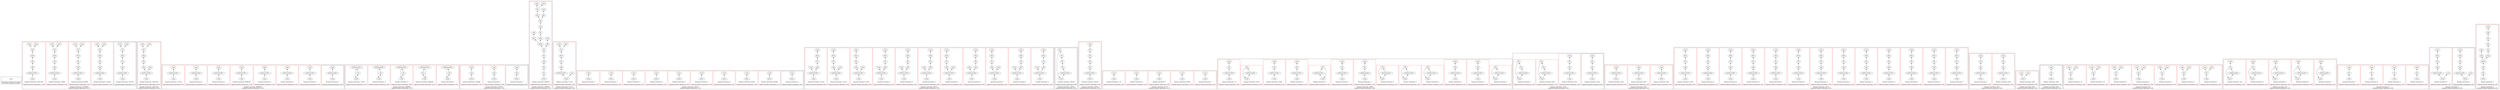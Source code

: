 strict digraph {
rankdir=BT
subgraph {
Stats [shape=plaintext]
cluster=true
label="Total loads executed: 522107415\nTotal stores executed: 8318607"
}
subgraph {
subgraph {
"0_0_366" [label="Phi"]
"0_0_360" [label="Load"]
"0_0_366" -> "0_0_360"
"0_0_401" [label="Add"]
"0_0_400" [label="Phi"]
"0_0_401" -> "0_0_400"
"0_0_402" [label="GetElementPtr"]
"0_0_402" -> "0_0_401"
{
rank=min
"0_0_403" [label="Load"]
}
"0_0_403" -> "0_0_402"
"0_0_370" [label="SExt"]
"0_0_400" -> "0_0_370"
"0_0_523" [label="Load"]
"0_0_366" -> "0_0_523"
"0_0_370" -> "0_0_366"
cluster=true
label="Dynamic executions: 1555554\n\nCaptured memory operations: 0.3%"
}
subgraph {
{
rank=min
"0_1_405" [label="Load"]
}
"0_1_404" [label="GetElementPtr"]
"0_1_405" -> "0_1_404"
"0_1_401" [label="Add"]
"0_1_404" -> "0_1_401"
"0_1_366" [label="Phi"]
"0_1_360" [label="Load"]
"0_1_366" -> "0_1_360"
"0_1_400" [label="Phi"]
"0_1_401" -> "0_1_400"
"0_1_370" [label="SExt"]
"0_1_400" -> "0_1_370"
"0_1_523" [label="Load"]
"0_1_366" -> "0_1_523"
"0_1_370" -> "0_1_366"
cluster=true
label="Dynamic executions: 1555554\n\nCaptured memory operations: 0.3%"
color=red
}
subgraph {
"0_2_366" [label="Phi"]
"0_2_360" [label="Load"]
"0_2_366" -> "0_2_360"
"0_2_418" [label="GetElementPtr"]
"0_2_417" [label="Add"]
"0_2_418" -> "0_2_417"
"0_2_414" [label="Phi"]
"0_2_417" -> "0_2_414"
"0_2_370" [label="SExt"]
"0_2_414" -> "0_2_370"
{
rank=min
"0_2_419" [label="Load"]
}
"0_2_419" -> "0_2_418"
"0_2_523" [label="Load"]
"0_2_366" -> "0_2_523"
"0_2_370" -> "0_2_366"
cluster=true
label="Dynamic executions: 834834\n\nCaptured memory operations: 0.2%"
color=red
}
subgraph {
"0_3_366" [label="Phi"]
"0_3_360" [label="Load"]
"0_3_366" -> "0_3_360"
"0_3_420" [label="GetElementPtr"]
"0_3_417" [label="Add"]
"0_3_420" -> "0_3_417"
"0_3_414" [label="Phi"]
"0_3_417" -> "0_3_414"
"0_3_370" [label="SExt"]
"0_3_414" -> "0_3_370"
{
rank=min
"0_3_421" [label="Load"]
}
"0_3_421" -> "0_3_420"
"0_3_523" [label="Load"]
"0_3_366" -> "0_3_523"
"0_3_370" -> "0_3_366"
cluster=true
label="Dynamic executions: 834834\n\nCaptured memory operations: 0.2%"
color=red
}
subgraph {
"0_4_460" [label="Add"]
"0_4_457" [label="Phi"]
"0_4_460" -> "0_4_457"
{
rank=min
"0_4_464" [label="Load"]
}
"0_4_463" [label="GetElementPtr"]
"0_4_464" -> "0_4_463"
"0_4_366" [label="Phi"]
"0_4_360" [label="Load"]
"0_4_366" -> "0_4_360"
"0_4_463" -> "0_4_460"
"0_4_523" [label="Load"]
"0_4_366" -> "0_4_523"
"0_4_370" [label="SExt"]
"0_4_457" -> "0_4_370"
"0_4_370" -> "0_4_366"
cluster=true
label="Dynamic executions: 146527621\n\nCaptured memory operations: 27.6%"
color=red
}
cluster=true
label="Dynamic executions: 151308397\nCaptured memory operations: 28.7%"
}
subgraph {
subgraph {
"1_0_460" [label="Add"]
"1_0_457" [label="Phi"]
"1_0_460" -> "1_0_457"
"1_0_461" [label="GetElementPtr"]
"1_0_455" [label="Load"]
"1_0_461" -> "1_0_455"
"1_0_366" [label="Phi"]
"1_0_360" [label="Load"]
"1_0_366" -> "1_0_360"
{
rank=min
"1_0_462" [label="Load"]
}
"1_0_462" -> "1_0_461"
"1_0_461" -> "1_0_460"
"1_0_523" [label="Load"]
"1_0_366" -> "1_0_523"
"1_0_370" [label="SExt"]
"1_0_457" -> "1_0_370"
"1_0_370" -> "1_0_366"
cluster=true
label="Dynamic executions: 146527621\n\nCaptured memory operations: 44.4%"
color=red
}
cluster=true
label="Dynamic executions: 146527621\nCaptured memory operations: 44.4%"
}
subgraph {
subgraph {
"2_0_131" [label="GetElementPtr"]
"2_0_130" [label="Load"]
"2_0_131" -> "2_0_130"
{
rank=min
"2_0_132" [label="Load"]
}
"2_0_132" -> "2_0_131"
cluster=true
label="Dynamic executions: 0\n\nCaptured memory operations: 0.0%"
}
subgraph {
{
rank=min
"2_1_207" [label="Load"]
}
"2_1_206" [label="GetElementPtr"]
"2_1_207" -> "2_1_206"
"2_1_198" [label="Load"]
"2_1_206" -> "2_1_198"
cluster=true
label="Dynamic executions: 0\n\nCaptured memory operations: 0.0%"
color=red
}
subgraph {
{
rank=min
"2_2_238" [label="Load"]
}
"2_2_237" [label="GetElementPtr"]
"2_2_238" -> "2_2_237"
"2_2_231" [label="Load"]
"2_2_237" -> "2_2_231"
cluster=true
label="Dynamic executions: 0\n\nCaptured memory operations: 0.0%"
color=red
}
subgraph {
"2_3_267" [label="GetElementPtr"]
"2_3_259" [label="Load"]
"2_3_267" -> "2_3_259"
{
rank=min
"2_3_268" [label="Load"]
}
"2_3_268" -> "2_3_267"
cluster=true
label="Dynamic executions: 0\n\nCaptured memory operations: 0.0%"
color=red
}
subgraph {
"2_4_454" [label="GetElementPtr"]
"2_4_453" [label="Load"]
"2_4_454" -> "2_4_453"
{
rank=min
"2_4_455" [label="Load"]
}
"2_4_455" -> "2_4_454"
cluster=true
label="Dynamic executions: 88863542\n\nCaptured memory operations: 33.5%"
color=red
}
subgraph {
{
rank=min
"2_5_810" [label="Load"]
}
"2_5_809" [label="GetElementPtr"]
"2_5_810" -> "2_5_809"
"2_5_808" [label="Load"]
"2_5_809" -> "2_5_808"
cluster=true
label="Dynamic executions: 0\n\nCaptured memory operations: 0.0%"
color=red
}
subgraph {
"2_6_873" [label="GetElementPtr"]
"2_6_872" [label="Load"]
"2_6_873" -> "2_6_872"
{
rank=min
"2_6_874" [label="Load"]
}
"2_6_874" -> "2_6_873"
cluster=true
label="Dynamic executions: 0\n\nCaptured memory operations: 0.0%"
color=red
}
subgraph {
"2_7_1034" [label="GetElementPtr"]
"2_7_1033" [label="Load"]
"2_7_1034" -> "2_7_1033"
{
rank=min
"2_7_1035" [label="Load"]
}
"2_7_1035" -> "2_7_1034"
cluster=true
label="Dynamic executions: 123130\n\nCaptured memory operations: 0.0%"
color=red
}
cluster=true
label="Dynamic executions: 88986672\nCaptured memory operations: 33.5%"
}
subgraph {
subgraph {
"3_0_129" [label="Phi"]
"3_0_148" [label="GetElementPtr"]
"3_0_129" -> "3_0_148"
{
rank=min
"3_0_130" [label="Load"]
}
"3_0_148" -> "3_0_130"
"3_0_130" -> "3_0_129"
cluster=true
label="Dynamic executions: 0\n\nCaptured memory operations: 0.0%"
color=red
}
subgraph {
{
rank=min
"3_1_453" [label="Load"]
}
"3_1_452" [label="Phi"]
"3_1_453" -> "3_1_452"
"3_1_471" [label="GetElementPtr"]
"3_1_471" -> "3_1_453"
"3_1_452" -> "3_1_471"
cluster=true
label="Dynamic executions: 88863542\n\nCaptured memory operations: 16.7%"
color=red
}
subgraph {
"3_2_826" [label="GetElementPtr"]
{
rank=min
"3_2_808" [label="Load"]
}
"3_2_826" -> "3_2_808"
"3_2_807" [label="Phi"]
"3_2_807" -> "3_2_826"
"3_2_808" -> "3_2_807"
cluster=true
label="Dynamic executions: 0\n\nCaptured memory operations: 0.0%"
color=red
}
subgraph {
"3_3_871" [label="Phi"]
"3_3_890" [label="GetElementPtr"]
"3_3_871" -> "3_3_890"
{
rank=min
"3_3_872" [label="Load"]
}
"3_3_872" -> "3_3_871"
"3_3_890" -> "3_3_872"
cluster=true
label="Dynamic executions: 0\n\nCaptured memory operations: 0.0%"
color=red
}
subgraph {
"3_4_1032" [label="Phi"]
"3_4_1051" [label="GetElementPtr"]
"3_4_1032" -> "3_4_1051"
{
rank=min
"3_4_1033" [label="Load"]
}
"3_4_1033" -> "3_4_1032"
"3_4_1051" -> "3_4_1033"
cluster=true
label="Dynamic executions: 123130\n\nCaptured memory operations: 0.0%"
color=red
}
cluster=true
label="Dynamic executions: 88986672\nCaptured memory operations: 16.7%"
}
subgraph {
subgraph {
{
rank=min
"4_0_33" [label="Store"]
}
"4_0_32" [label="Add"]
"4_0_33" -> "4_0_32"
"4_0_25" [label="Load"]
"4_0_32" -> "4_0_25"
cluster=true
label="Dynamic executions: 0\n\nCaptured memory operations: 0.0%"
}
subgraph {
{
rank=min
"4_1_559" [label="Store"]
}
"4_1_558" [label="Add"]
"4_1_559" -> "4_1_558"
"4_1_557" [label="Load"]
"4_1_558" -> "4_1_557"
cluster=true
label="Dynamic executions: 1\n\nCaptured memory operations: 0.0%"
color=red
}
subgraph {
{
rank=min
"4_2_578" [label="Store"]
}
"4_2_577" [label="Add"]
"4_2_578" -> "4_2_577"
"4_2_570" [label="Load"]
"4_2_577" -> "4_2_570"
cluster=true
label="Dynamic executions: 4782969\n\nCaptured memory operations: 1.9%"
color=red
}
cluster=true
label="Dynamic executions: 4782970\nCaptured memory operations: 1.9%"
}
subgraph {
subgraph {
"5_0_518" [label="Phi"]
"5_0_516" [label="Add"]
"5_0_518" -> "5_0_516"
"5_0_519" [label="Phi"]
"5_0_515" [label="Select"]
"5_0_519" -> "5_0_515"
"5_0_514" [label="Add"]
"5_0_515" -> "5_0_514"
"5_0_366" [label="Phi"]
"5_0_360" [label="Load"]
"5_0_366" -> "5_0_360"
"5_0_373" [label="ICmp"]
"5_0_369" [label="Phi"]
"5_0_373" -> "5_0_369"
"5_0_359" [label="Phi"]
"5_0_528" [label="Add"]
"5_0_359" -> "5_0_528"
"5_0_485" [label="Add"]
"5_0_519" -> "5_0_485"
"5_0_368" [label="Phi"]
"5_0_368" -> "5_0_359"
"5_0_526" [label="Phi"]
"5_0_528" -> "5_0_526"
{
rank=min
"5_0_394" [label="Store"]
}
"5_0_394" -> "5_0_368"
"5_0_526" -> "5_0_519"
"5_0_483" [label="Add"]
"5_0_482" [label="Load"]
"5_0_483" -> "5_0_482"
"5_0_516" -> "5_0_366"
"5_0_522" [label="Add"]
"5_0_369" -> "5_0_522"
"5_0_515" -> "5_0_373"
"5_0_518" -> "5_0_483"
"5_0_523" [label="Load"]
"5_0_366" -> "5_0_523"
"5_0_522" -> "5_0_518"
"5_0_513" [label="Load"]
"5_0_514" -> "5_0_513"
"5_0_484" [label="Load"]
"5_0_485" -> "5_0_484"
cluster=true
label="Dynamic executions: 1060059\n\nCaptured memory operations: 0.2%"
color=red
}
cluster=true
label="Dynamic executions: 1060059\nCaptured memory operations: 0.2%"
}
subgraph {
subgraph {
{
rank=min
"6_0_408" [label="Store"]
}
"6_0_402" [label="GetElementPtr"]
"6_0_408" -> "6_0_402"
"6_0_405" [label="Load"]
"6_0_408" -> "6_0_405"
"6_0_366" [label="Phi"]
"6_0_360" [label="Load"]
"6_0_366" -> "6_0_360"
"6_0_401" [label="Add"]
"6_0_400" [label="Phi"]
"6_0_401" -> "6_0_400"
"6_0_402" -> "6_0_401"
"6_0_370" [label="SExt"]
"6_0_400" -> "6_0_370"
"6_0_523" [label="Load"]
"6_0_366" -> "6_0_523"
"6_0_370" -> "6_0_366"
cluster=true
label="Dynamic executions: 725152\n\nCaptured memory operations: 0.4%"
color=red
}
cluster=true
label="Dynamic executions: 725152\nCaptured memory operations: 0.4%"
}
subgraph {
subgraph {
{
rank=min
"7_0_340" [label="Store"]
}
"7_0_327" [label="Load"]
"7_0_340" -> "7_0_327"
cluster=true
label="Dynamic executions: 0\n\nCaptured memory operations: 0.0%"
}
subgraph {
{
rank=min
"7_1_388" [label="Store"]
}
"7_1_375" [label="Load"]
"7_1_388" -> "7_1_375"
cluster=true
label="Dynamic executions: 495495\n\nCaptured memory operations: 0.1%"
color=red
}
subgraph {
{
rank=min
"7_2_474" [label="Store"]
}
"7_2_473" [label="Load"]
"7_2_474" -> "7_2_473"
cluster=true
label="Dynamic executions: 65029\n\nCaptured memory operations: 0.0%"
color=red
}
subgraph {
{
rank=min
"7_3_667" [label="Store"]
}
"7_3_648" [label="Load"]
"7_3_667" -> "7_3_648"
cluster=true
label="Dynamic executions: 0\n\nCaptured memory operations: 0.0%"
color=red
}
subgraph {
{
rank=min
"7_4_673" [label="Store"]
}
"7_4_648" [label="Load"]
"7_4_673" -> "7_4_648"
cluster=true
label="Dynamic executions: 0\n\nCaptured memory operations: 0.0%"
color=red
}
subgraph {
{
rank=min
"7_5_726" [label="Store"]
}
"7_5_688" [label="Load"]
"7_5_726" -> "7_5_688"
cluster=true
label="Dynamic executions: 0\n\nCaptured memory operations: 0.0%"
color=red
}
subgraph {
{
rank=min
"7_6_793" [label="Store"]
}
"7_6_791" [label="Load"]
"7_6_793" -> "7_6_791"
cluster=true
label="Dynamic executions: 0\n\nCaptured memory operations: 0.0%"
color=red
}
subgraph {
{
rank=min
"7_7_952" [label="Store"]
}
"7_7_946" [label="Load"]
"7_7_952" -> "7_7_946"
cluster=true
label="Dynamic executions: 0\n\nCaptured memory operations: 0.0%"
color=red
}
subgraph {
{
rank=min
"7_8_982" [label="Store"]
}
"7_8_963" [label="Load"]
"7_8_982" -> "7_8_963"
cluster=true
label="Dynamic executions: 7\n\nCaptured memory operations: 0.0%"
color=red
}
subgraph {
{
rank=min
"7_9_988" [label="Store"]
}
"7_9_963" [label="Load"]
"7_9_988" -> "7_9_963"
cluster=true
label="Dynamic executions: 0\n\nCaptured memory operations: 0.0%"
color=red
}
cluster=true
label="Dynamic executions: 560531\nCaptured memory operations: 0.1%"
}
subgraph {
subgraph {
"8_0_138" [label="GetElementPtr"]
"8_0_132" [label="Load"]
"8_0_138" -> "8_0_132"
"8_0_134" [label="Phi"]
"8_0_127" [label="SExt"]
"8_0_134" -> "8_0_127"
"8_0_137" [label="Add"]
"8_0_137" -> "8_0_134"
"8_0_138" -> "8_0_137"
{
rank=min
"8_0_139" [label="Load"]
}
"8_0_139" -> "8_0_138"
"8_0_126" [label="Load"]
"8_0_127" -> "8_0_126"
cluster=true
label="Dynamic executions: 0\n\nCaptured memory operations: 0.0%"
color=red
}
subgraph {
"8_1_295" [label="SExt"]
"8_1_294" [label="Load"]
"8_1_295" -> "8_1_294"
"8_1_308" [label="GetElementPtr"]
"8_1_302" [label="Load"]
"8_1_308" -> "8_1_302"
{
rank=min
"8_1_309" [label="Load"]
}
"8_1_309" -> "8_1_308"
"8_1_304" [label="Phi"]
"8_1_304" -> "8_1_295"
"8_1_307" [label="Add"]
"8_1_307" -> "8_1_304"
"8_1_308" -> "8_1_307"
cluster=true
label="Dynamic executions: 0\n\nCaptured memory operations: 0.0%"
color=red
}
subgraph {
"8_2_500" [label="GetElementPtr"]
"8_2_499" [label="Add"]
"8_2_500" -> "8_2_499"
"8_2_496" [label="Phi"]
"8_2_487" [label="SExt"]
"8_2_496" -> "8_2_487"
"8_2_494" [label="Load"]
"8_2_500" -> "8_2_494"
"8_2_499" -> "8_2_496"
"8_2_482" [label="Load"]
"8_2_487" -> "8_2_482"
{
rank=min
"8_2_501" [label="Load"]
}
"8_2_501" -> "8_2_500"
cluster=true
label="Dynamic executions: 0\n\nCaptured memory operations: 0.0%"
color=red
}
subgraph {
"8_3_816" [label="GetElementPtr"]
"8_3_810" [label="Load"]
"8_3_816" -> "8_3_810"
"8_3_815" [label="Add"]
"8_3_816" -> "8_3_815"
"8_3_812" [label="Phi"]
"8_3_815" -> "8_3_812"
"8_3_798" [label="SExt"]
"8_3_812" -> "8_3_798"
{
rank=min
"8_3_817" [label="Load"]
}
"8_3_817" -> "8_3_816"
"8_3_797" [label="Load"]
"8_3_798" -> "8_3_797"
cluster=true
label="Dynamic executions: 0\n\nCaptured memory operations: 0.0%"
color=red
}
subgraph {
{
rank=min
"8_4_819" [label="Load"]
}
"8_4_818" [label="GetElementPtr"]
"8_4_819" -> "8_4_818"
"8_4_815" [label="Add"]
"8_4_812" [label="Phi"]
"8_4_815" -> "8_4_812"
"8_4_798" [label="SExt"]
"8_4_812" -> "8_4_798"
"8_4_818" -> "8_4_815"
"8_4_797" [label="Load"]
"8_4_798" -> "8_4_797"
"8_4_805" [label="Load"]
"8_4_818" -> "8_4_805"
cluster=true
label="Dynamic executions: 0\n\nCaptured memory operations: 0.0%"
color=red
}
subgraph {
"8_5_880" [label="GetElementPtr"]
"8_5_874" [label="Load"]
"8_5_880" -> "8_5_874"
"8_5_862" [label="SExt"]
"8_5_861" [label="Load"]
"8_5_862" -> "8_5_861"
{
rank=min
"8_5_881" [label="Load"]
}
"8_5_881" -> "8_5_880"
"8_5_879" [label="Add"]
"8_5_880" -> "8_5_879"
"8_5_876" [label="Phi"]
"8_5_876" -> "8_5_862"
"8_5_879" -> "8_5_876"
cluster=true
label="Dynamic executions: 0\n\nCaptured memory operations: 0.0%"
color=red
}
subgraph {
"8_6_882" [label="GetElementPtr"]
"8_6_869" [label="Load"]
"8_6_882" -> "8_6_869"
{
rank=min
"8_6_883" [label="Load"]
}
"8_6_883" -> "8_6_882"
"8_6_879" [label="Add"]
"8_6_882" -> "8_6_879"
"8_6_862" [label="SExt"]
"8_6_861" [label="Load"]
"8_6_862" -> "8_6_861"
"8_6_876" [label="Phi"]
"8_6_876" -> "8_6_862"
"8_6_879" -> "8_6_876"
cluster=true
label="Dynamic executions: 0\n\nCaptured memory operations: 0.0%"
color=red
}
subgraph {
"8_7_924" [label="GetElementPtr"]
"8_7_918" [label="Load"]
"8_7_924" -> "8_7_918"
{
rank=min
"8_7_925" [label="Load"]
}
"8_7_925" -> "8_7_924"
"8_7_923" [label="Add"]
"8_7_920" [label="Phi"]
"8_7_923" -> "8_7_920"
"8_7_914" [label="SExt"]
"8_7_920" -> "8_7_914"
"8_7_913" [label="Load"]
"8_7_914" -> "8_7_913"
"8_7_924" -> "8_7_923"
cluster=true
label="Dynamic executions: 0\n\nCaptured memory operations: 0.0%"
color=red
}
subgraph {
"8_8_1007" [label="GetElementPtr"]
"8_8_1006" [label="Add"]
"8_8_1007" -> "8_8_1006"
"8_8_1003" [label="Phi"]
"8_8_997" [label="SExt"]
"8_8_1003" -> "8_8_997"
{
rank=min
"8_8_1008" [label="Load"]
}
"8_8_1008" -> "8_8_1007"
"8_8_996" [label="Load"]
"8_8_997" -> "8_8_996"
"8_8_1001" [label="Load"]
"8_8_1007" -> "8_8_1001"
"8_8_1006" -> "8_8_1003"
cluster=true
label="Dynamic executions: 18732\n\nCaptured memory operations: 0.0%"
color=red
}
subgraph {
"8_9_1041" [label="GetElementPtr"]
"8_9_1040" [label="Add"]
"8_9_1041" -> "8_9_1040"
"8_9_1037" [label="Phi"]
"8_9_997" [label="SExt"]
"8_9_1037" -> "8_9_997"
"8_9_1040" -> "8_9_1037"
"8_9_996" [label="Load"]
"8_9_997" -> "8_9_996"
"8_9_1035" [label="Load"]
"8_9_1041" -> "8_9_1035"
{
rank=min
"8_9_1042" [label="Load"]
}
"8_9_1042" -> "8_9_1041"
cluster=true
label="Dynamic executions: 155740\n\nCaptured memory operations: 0.0%"
color=red
}
subgraph {
{
rank=min
"8_10_1044" [label="Load"]
}
"8_10_1043" [label="GetElementPtr"]
"8_10_1044" -> "8_10_1043"
"8_10_1030" [label="Load"]
"8_10_1043" -> "8_10_1030"
"8_10_1037" [label="Phi"]
"8_10_997" [label="SExt"]
"8_10_1037" -> "8_10_997"
"8_10_1040" [label="Add"]
"8_10_1040" -> "8_10_1037"
"8_10_996" [label="Load"]
"8_10_997" -> "8_10_996"
"8_10_1043" -> "8_10_1040"
cluster=true
label="Dynamic executions: 155740\n\nCaptured memory operations: 0.0%"
color=red
}
cluster=true
label="Dynamic executions: 330212\nCaptured memory operations: 0.0%"
}
subgraph {
subgraph {
"9_0_367" [label="Phi"]
"9_0_358" [label="Phi"]
"9_0_367" -> "9_0_358"
"9_0_520" [label="Phi"]
{
rank=min
"9_0_448" [label="Load"]
}
"9_0_520" -> "9_0_448"
"9_0_527" [label="Phi"]
"9_0_527" -> "9_0_520"
"9_0_430" [label="GetElementPtr"]
"9_0_430" -> "9_0_367"
"9_0_448" -> "9_0_430"
"9_0_358" -> "9_0_527"
cluster=true
label="Dynamic executions: 180180\n\nCaptured memory operations: 0.0%"
}
cluster=true
label="Dynamic executions: 180180\nCaptured memory operations: 0.0%"
}
subgraph {
subgraph {
"10_0_367" [label="Phi"]
"10_0_358" [label="Phi"]
"10_0_367" -> "10_0_358"
"10_0_520" [label="Phi"]
"10_0_448" [label="Load"]
"10_0_520" -> "10_0_448"
"10_0_527" [label="Phi"]
"10_0_527" -> "10_0_520"
{
rank=min
"10_0_431" [label="Store"]
}
"10_0_430" [label="GetElementPtr"]
"10_0_431" -> "10_0_430"
"10_0_430" -> "10_0_367"
"10_0_358" -> "10_0_527"
cluster=true
label="Dynamic executions: 180180\n\nCaptured memory operations: 0.0%"
color=red
}
cluster=true
label="Dynamic executions: 180180\nCaptured memory operations: 0.0%"
}
subgraph {
subgraph {
{
rank=min
"11_0_150" [label="Load"]
}
"11_0_130" [label="Load"]
"11_0_150" -> "11_0_130"
cluster=true
label="Dynamic executions: 0\n\nCaptured memory operations: 0.0%"
color=red
}
subgraph {
{
rank=min
"11_1_473" [label="Load"]
}
"11_1_453" [label="Load"]
"11_1_473" -> "11_1_453"
cluster=true
label="Dynamic executions: 65029\n\nCaptured memory operations: 16.7%"
color=red
}
subgraph {
{
rank=min
"11_2_828" [label="Load"]
}
"11_2_808" [label="Load"]
"11_2_828" -> "11_2_808"
cluster=true
label="Dynamic executions: 0\n\nCaptured memory operations: 0.0%"
color=red
}
subgraph {
{
rank=min
"11_3_892" [label="Load"]
}
"11_3_872" [label="Load"]
"11_3_892" -> "11_3_872"
cluster=true
label="Dynamic executions: 0\n\nCaptured memory operations: 0.0%"
color=red
}
subgraph {
{
rank=min
"11_4_1053" [label="Load"]
}
"11_4_1033" [label="Load"]
"11_4_1053" -> "11_4_1033"
cluster=true
label="Dynamic executions: 150\n\nCaptured memory operations: 0.0%"
color=red
}
cluster=true
label="Dynamic executions: 65179\nCaptured memory operations: 16.7%"
}
subgraph {
subgraph {
"12_0_197" [label="Phi"]
{
rank=min
"12_0_222" [label="Load"]
}
"12_0_197" -> "12_0_222"
"12_0_221" [label="GetElementPtr"]
"12_0_222" -> "12_0_221"
"12_0_221" -> "12_0_197"
cluster=true
label="Dynamic executions: 0\n\nCaptured memory operations: 0.0%"
color=red
}
subgraph {
"12_1_228" [label="Phi"]
"12_1_287" [label="Load"]
"12_1_228" -> "12_1_287"
{
rank=min
"12_1_231" [label="Load"]
}
"12_1_230" [label="GetElementPtr"]
"12_1_231" -> "12_1_230"
"12_1_230" -> "12_1_228"
cluster=true
label="Dynamic executions: 0\n\nCaptured memory operations: 0.0%"
color=red
}
subgraph {
"12_2_228" [label="Phi"]
"12_2_287" [label="Load"]
"12_2_228" -> "12_2_287"
{
rank=min
"12_2_255" [label="Load"]
}
"12_2_254" [label="GetElementPtr"]
"12_2_255" -> "12_2_254"
"12_2_254" -> "12_2_228"
cluster=true
label="Dynamic executions: 0\n\nCaptured memory operations: 0.0%"
color=red
}
subgraph {
"12_3_228" [label="Phi"]
{
rank=min
"12_3_287" [label="Load"]
}
"12_3_228" -> "12_3_287"
"12_3_286" [label="GetElementPtr"]
"12_3_286" -> "12_3_228"
"12_3_287" -> "12_3_286"
cluster=true
label="Dynamic executions: 0\n\nCaptured memory operations: 0.0%"
color=red
}
subgraph {
"12_4_801" [label="GetElementPtr"]
"12_4_800" [label="Phi"]
"12_4_801" -> "12_4_800"
{
rank=min
"12_4_802" [label="Load"]
}
"12_4_802" -> "12_4_801"
"12_4_800" -> "12_4_802"
cluster=true
label="Dynamic executions: 0\n\nCaptured memory operations: 0.0%"
color=red
}
subgraph {
"12_5_853" [label="GetElementPtr"]
"12_5_852" [label="Phi"]
"12_5_853" -> "12_5_852"
{
rank=min
"12_5_854" [label="Load"]
}
"12_5_854" -> "12_5_853"
"12_5_852" -> "12_5_854"
cluster=true
label="Dynamic executions: 0\n\nCaptured memory operations: 0.0%"
color=red
}
subgraph {
{
rank=min
"12_6_858" [label="Load"]
}
"12_6_857" [label="GetElementPtr"]
"12_6_858" -> "12_6_857"
"12_6_852" [label="Phi"]
"12_6_857" -> "12_6_852"
"12_6_854" [label="Load"]
"12_6_852" -> "12_6_854"
cluster=true
label="Dynamic executions: 0\n\nCaptured memory operations: 0.0%"
color=red
}
subgraph {
"12_7_916" [label="Phi"]
"12_7_936" [label="Load"]
"12_7_916" -> "12_7_936"
"12_7_917" [label="GetElementPtr"]
"12_7_917" -> "12_7_916"
{
rank=min
"12_7_918" [label="Load"]
}
"12_7_918" -> "12_7_917"
cluster=true
label="Dynamic executions: 0\n\nCaptured memory operations: 0.0%"
color=red
}
subgraph {
{
rank=min
"12_8_936" [label="Load"]
}
"12_8_935" [label="GetElementPtr"]
"12_8_936" -> "12_8_935"
"12_8_916" [label="Phi"]
"12_8_916" -> "12_8_936"
"12_8_935" -> "12_8_916"
cluster=true
label="Dynamic executions: 0\n\nCaptured memory operations: 0.0%"
color=red
}
subgraph {
"12_9_938" [label="GetElementPtr"]
"12_9_916" [label="Phi"]
"12_9_938" -> "12_9_916"
"12_9_936" [label="Load"]
"12_9_916" -> "12_9_936"
{
rank=min
"12_9_939" [label="Load"]
}
"12_9_939" -> "12_9_938"
cluster=true
label="Dynamic executions: 0\n\nCaptured memory operations: 0.0%"
color=red
}
subgraph {
"12_10_1000" [label="GetElementPtr"]
"12_10_999" [label="Phi"]
"12_10_1000" -> "12_10_999"
"12_10_1019" [label="Load"]
"12_10_999" -> "12_10_1019"
{
rank=min
"12_10_1001" [label="Load"]
}
"12_10_1001" -> "12_10_1000"
cluster=true
label="Dynamic executions: 16344\n\nCaptured memory operations: 0.0%"
color=red
}
subgraph {
"12_11_1018" [label="GetElementPtr"]
"12_11_999" [label="Phi"]
"12_11_1018" -> "12_11_999"
{
rank=min
"12_11_1019" [label="Load"]
}
"12_11_999" -> "12_11_1019"
"12_11_1019" -> "12_11_1018"
cluster=true
label="Dynamic executions: 16325\n\nCaptured memory operations: 0.0%"
color=red
}
subgraph {
"12_12_1021" [label="GetElementPtr"]
"12_12_999" [label="Phi"]
"12_12_1021" -> "12_12_999"
"12_12_1019" [label="Load"]
"12_12_999" -> "12_12_1019"
{
rank=min
"12_12_1022" [label="Load"]
}
"12_12_1022" -> "12_12_1021"
cluster=true
label="Dynamic executions: 19\n\nCaptured memory operations: 0.0%"
color=red
}
cluster=true
label="Dynamic executions: 32688\nCaptured memory operations: 0.0%"
}
subgraph {
subgraph {
"13_0_610" [label="GetElementPtr"]
"13_0_562" [label="Phi"]
"13_0_610" -> "13_0_562"
"13_0_678" [label="Phi"]
"13_0_643" [label="Load"]
"13_0_678" -> "13_0_643"
{
rank=min
"13_0_632" [label="Load"]
}
"13_0_632" -> "13_0_610"
"13_0_562" -> "13_0_678"
cluster=true
label="Dynamic executions: 6435\n\nCaptured memory operations: 0.0%"
}
subgraph {
"13_1_610" [label="GetElementPtr"]
"13_1_562" [label="Phi"]
"13_1_610" -> "13_1_562"
"13_1_678" [label="Phi"]
"13_1_643" [label="Load"]
"13_1_678" -> "13_1_643"
{
rank=min
"13_1_636" [label="Load"]
}
"13_1_636" -> "13_1_610"
"13_1_562" -> "13_1_678"
cluster=true
label="Dynamic executions: 6435\n\nCaptured memory operations: 0.0%"
color=red
}
subgraph {
"13_2_610" [label="GetElementPtr"]
"13_2_562" [label="Phi"]
"13_2_610" -> "13_2_562"
"13_2_678" [label="Phi"]
{
rank=min
"13_2_643" [label="Load"]
}
"13_2_678" -> "13_2_643"
"13_2_643" -> "13_2_610"
"13_2_562" -> "13_2_678"
cluster=true
label="Dynamic executions: 6435\n\nCaptured memory operations: 0.0%"
color=red
}
subgraph {
"13_3_781" [label="Phi"]
{
rank=min
"13_3_775" [label="Load"]
}
"13_3_781" -> "13_3_775"
"13_3_766" [label="GetElementPtr"]
"13_3_709" [label="Phi"]
"13_3_766" -> "13_3_709"
"13_3_775" -> "13_3_766"
"13_3_709" -> "13_3_781"
cluster=true
label="Dynamic executions: 0\n\nCaptured memory operations: 0.0%"
color=red
}
cluster=true
label="Dynamic executions: 19305\nCaptured memory operations: 0.0%"
}
subgraph {
subgraph {
"14_0_633" [label="GetElementPtr"]
"14_0_632" [label="Load"]
"14_0_633" -> "14_0_632"
{
rank=min
"14_0_634" [label="Store"]
}
"14_0_634" -> "14_0_633"
cluster=true
label="Dynamic executions: 6435\n\nCaptured memory operations: 0.0%"
color=red
}
subgraph {
"14_1_637" [label="GetElementPtr"]
"14_1_636" [label="Load"]
"14_1_637" -> "14_1_636"
{
rank=min
"14_1_638" [label="Store"]
}
"14_1_638" -> "14_1_637"
cluster=true
label="Dynamic executions: 6435\n\nCaptured memory operations: 0.0%"
color=red
}
subgraph {
"14_2_641" [label="GetElementPtr"]
"14_2_636" [label="Load"]
"14_2_641" -> "14_2_636"
{
rank=min
"14_2_642" [label="Store"]
}
"14_2_642" -> "14_2_641"
cluster=true
label="Dynamic executions: 6435\n\nCaptured memory operations: 0.0%"
color=red
}
cluster=true
label="Dynamic executions: 19305\nCaptured memory operations: 0.0%"
}
subgraph {
subgraph {
"15_0_51" [label="GetElementPtr"]
"15_0_50" [label="Add"]
"15_0_51" -> "15_0_50"
"15_0_49" [label="Phi"]
"15_0_47" [label="SExt"]
"15_0_49" -> "15_0_47"
"15_0_50" -> "15_0_49"
"15_0_44" [label="Load"]
"15_0_47" -> "15_0_44"
{
rank=min
"15_0_52" [label="Load"]
}
"15_0_52" -> "15_0_51"
cluster=true
label="Dynamic executions: 0\n\nCaptured memory operations: 0.0%"
color=red
}
subgraph {
{
rank=min
"15_1_54" [label="Load"]
}
"15_1_53" [label="GetElementPtr"]
"15_1_54" -> "15_1_53"
"15_1_49" [label="Phi"]
"15_1_47" [label="SExt"]
"15_1_49" -> "15_1_47"
"15_1_50" [label="Add"]
"15_1_50" -> "15_1_49"
"15_1_44" [label="Load"]
"15_1_47" -> "15_1_44"
"15_1_53" -> "15_1_50"
cluster=true
label="Dynamic executions: 0\n\nCaptured memory operations: 0.0%"
color=red
}
subgraph {
"15_2_69" [label="Add"]
"15_2_66" [label="Phi"]
"15_2_69" -> "15_2_66"
{
rank=min
"15_2_71" [label="Load"]
}
"15_2_70" [label="GetElementPtr"]
"15_2_71" -> "15_2_70"
"15_2_64" [label="SExt"]
"15_2_66" -> "15_2_64"
"15_2_70" -> "15_2_69"
"15_2_63" [label="Load"]
"15_2_64" -> "15_2_63"
cluster=true
label="Dynamic executions: 0\n\nCaptured memory operations: 0.0%"
color=red
}
subgraph {
"15_3_69" [label="Add"]
"15_3_66" [label="Phi"]
"15_3_69" -> "15_3_66"
"15_3_64" [label="SExt"]
"15_3_66" -> "15_3_64"
"15_3_72" [label="GetElementPtr"]
"15_3_72" -> "15_3_69"
{
rank=min
"15_3_73" [label="Load"]
}
"15_3_73" -> "15_3_72"
"15_3_63" [label="Load"]
"15_3_64" -> "15_3_63"
cluster=true
label="Dynamic executions: 0\n\nCaptured memory operations: 0.0%"
color=red
}
subgraph {
"15_4_134" [label="Phi"]
"15_4_127" [label="SExt"]
"15_4_134" -> "15_4_127"
"15_4_137" [label="Add"]
"15_4_137" -> "15_4_134"
"15_4_140" [label="GetElementPtr"]
"15_4_140" -> "15_4_137"
"15_4_126" [label="Load"]
"15_4_127" -> "15_4_126"
{
rank=min
"15_4_141" [label="Load"]
}
"15_4_141" -> "15_4_140"
cluster=true
label="Dynamic executions: 0\n\nCaptured memory operations: 0.0%"
color=red
}
subgraph {
"15_5_295" [label="SExt"]
"15_5_294" [label="Load"]
"15_5_295" -> "15_5_294"
"15_5_310" [label="GetElementPtr"]
"15_5_307" [label="Add"]
"15_5_310" -> "15_5_307"
"15_5_304" [label="Phi"]
"15_5_304" -> "15_5_295"
"15_5_307" -> "15_5_304"
{
rank=min
"15_5_311" [label="Load"]
}
"15_5_311" -> "15_5_310"
cluster=true
label="Dynamic executions: 0\n\nCaptured memory operations: 0.0%"
color=red
}
subgraph {
"15_6_496" [label="Phi"]
"15_6_487" [label="SExt"]
"15_6_496" -> "15_6_487"
{
rank=min
"15_6_503" [label="Load"]
}
"15_6_502" [label="GetElementPtr"]
"15_6_503" -> "15_6_502"
"15_6_499" [label="Add"]
"15_6_499" -> "15_6_496"
"15_6_482" [label="Load"]
"15_6_487" -> "15_6_482"
"15_6_502" -> "15_6_499"
cluster=true
label="Dynamic executions: 0\n\nCaptured memory operations: 0.0%"
color=red
}
subgraph {
"15_7_739" [label="GetElementPtr"]
"15_7_738" [label="Add"]
"15_7_739" -> "15_7_738"
"15_7_693" [label="SExt"]
"15_7_691" [label="Load"]
"15_7_693" -> "15_7_691"
"15_7_737" [label="Phi"]
"15_7_737" -> "15_7_693"
{
rank=min
"15_7_740" [label="Load"]
}
"15_7_740" -> "15_7_739"
"15_7_738" -> "15_7_737"
cluster=true
label="Dynamic executions: 0\n\nCaptured memory operations: 0.0%"
color=red
}
subgraph {
{
rank=min
"15_8_742" [label="Load"]
}
"15_8_741" [label="GetElementPtr"]
"15_8_742" -> "15_8_741"
"15_8_693" [label="SExt"]
"15_8_691" [label="Load"]
"15_8_693" -> "15_8_691"
"15_8_738" [label="Add"]
"15_8_741" -> "15_8_738"
"15_8_737" [label="Phi"]
"15_8_737" -> "15_8_693"
"15_8_738" -> "15_8_737"
cluster=true
label="Dynamic executions: 0\n\nCaptured memory operations: 0.0%"
color=red
}
subgraph {
"15_9_693" [label="SExt"]
"15_9_691" [label="Load"]
"15_9_693" -> "15_9_691"
"15_9_753" [label="Add"]
"15_9_750" [label="Phi"]
"15_9_753" -> "15_9_750"
{
rank=min
"15_9_755" [label="Load"]
}
"15_9_754" [label="GetElementPtr"]
"15_9_755" -> "15_9_754"
"15_9_754" -> "15_9_753"
"15_9_750" -> "15_9_693"
cluster=true
label="Dynamic executions: 0\n\nCaptured memory operations: 0.0%"
color=red
}
subgraph {
"15_10_693" [label="SExt"]
"15_10_691" [label="Load"]
"15_10_693" -> "15_10_691"
"15_10_756" [label="GetElementPtr"]
"15_10_753" [label="Add"]
"15_10_756" -> "15_10_753"
"15_10_750" [label="Phi"]
"15_10_753" -> "15_10_750"
{
rank=min
"15_10_757" [label="Load"]
}
"15_10_757" -> "15_10_756"
"15_10_750" -> "15_10_693"
cluster=true
label="Dynamic executions: 0\n\nCaptured memory operations: 0.0%"
color=red
}
subgraph {
{
rank=min
"15_11_927" [label="Load"]
}
"15_11_926" [label="GetElementPtr"]
"15_11_927" -> "15_11_926"
"15_11_923" [label="Add"]
"15_11_920" [label="Phi"]
"15_11_923" -> "15_11_920"
"15_11_914" [label="SExt"]
"15_11_920" -> "15_11_914"
"15_11_913" [label="Load"]
"15_11_914" -> "15_11_913"
"15_11_926" -> "15_11_923"
cluster=true
label="Dynamic executions: 0\n\nCaptured memory operations: 0.0%"
color=red
}
subgraph {
"15_12_1003" [label="Phi"]
"15_12_997" [label="SExt"]
"15_12_1003" -> "15_12_997"
"15_12_1009" [label="GetElementPtr"]
"15_12_1006" [label="Add"]
"15_12_1009" -> "15_12_1006"
"15_12_996" [label="Load"]
"15_12_997" -> "15_12_996"
{
rank=min
"15_12_1010" [label="Load"]
}
"15_12_1010" -> "15_12_1009"
"15_12_1006" -> "15_12_1003"
cluster=true
label="Dynamic executions: 18732\n\nCaptured memory operations: 0.0%"
color=red
}
cluster=true
label="Dynamic executions: 18732\nCaptured memory operations: 0.0%"
}
subgraph {
subgraph {
"16_0_610" [label="GetElementPtr"]
"16_0_562" [label="Phi"]
"16_0_610" -> "16_0_562"
"16_0_678" [label="Phi"]
"16_0_643" [label="Load"]
"16_0_678" -> "16_0_643"
{
rank=min
"16_0_611" [label="Store"]
}
"16_0_611" -> "16_0_610"
"16_0_562" -> "16_0_678"
cluster=true
label="Dynamic executions: 6435\n\nCaptured memory operations: 0.0%"
color=red
}
subgraph {
"16_1_781" [label="Phi"]
"16_1_775" [label="Load"]
"16_1_781" -> "16_1_775"
"16_1_766" [label="GetElementPtr"]
"16_1_709" [label="Phi"]
"16_1_766" -> "16_1_709"
{
rank=min
"16_1_767" [label="Store"]
}
"16_1_767" -> "16_1_766"
"16_1_709" -> "16_1_781"
cluster=true
label="Dynamic executions: 0\n\nCaptured memory operations: 0.0%"
color=red
}
cluster=true
label="Dynamic executions: 6435\nCaptured memory operations: 0.0%"
}
subgraph {
subgraph {
{
rank=min
"17_0_640" [label="Store"]
}
"17_0_636" [label="Load"]
"17_0_640" -> "17_0_636"
"17_0_639" [label="Load"]
"17_0_640" -> "17_0_639"
cluster=true
label="Dynamic executions: 6435\n\nCaptured memory operations: 0.0%"
color=red
}
cluster=true
label="Dynamic executions: 6435\nCaptured memory operations: 0.0%"
}
subgraph {
subgraph {
"18_0_537" [label="Sub"]
"18_0_536" [label="Load"]
"18_0_537" -> "18_0_536"
{
rank=min
"18_0_538" [label="Store"]
}
"18_0_538" -> "18_0_537"
cluster=true
label="Dynamic executions: 6434\n\nCaptured memory operations: 0.0%"
}
cluster=true
label="Dynamic executions: 6434\nCaptured memory operations: 0.0%"
}
subgraph {
subgraph {
"19_0_258" [label="Phi"]
"19_0_283" [label="Load"]
"19_0_258" -> "19_0_283"
"19_0_255" [label="Load"]
"19_0_258" -> "19_0_255"
{
rank=min
"19_0_259" [label="Load"]
}
"19_0_259" -> "19_0_258"
cluster=true
label="Dynamic executions: 0\n\nCaptured memory operations: 0.0%"
color=red
}
subgraph {
{
rank=min
"19_1_302" [label="Load"]
}
"19_1_301" [label="Phi"]
"19_1_302" -> "19_1_301"
"19_1_298" [label="Load"]
"19_1_301" -> "19_1_298"
"19_1_291" [label="Load"]
"19_1_301" -> "19_1_291"
cluster=true
label="Dynamic executions: 0\n\nCaptured memory operations: 0.0%"
color=red
}
subgraph {
"19_2_493" [label="Phi"]
"19_2_490" [label="Load"]
"19_2_493" -> "19_2_490"
"19_2_363" [label="Load"]
"19_2_493" -> "19_2_363"
{
rank=min
"19_2_494" [label="Load"]
}
"19_2_494" -> "19_2_493"
cluster=true
label="Dynamic executions: 0\n\nCaptured memory operations: 0.0%"
color=red
}
subgraph {
{
rank=min
"19_3_869" [label="Load"]
}
"19_3_864" [label="Phi"]
"19_3_869" -> "19_3_864"
"19_3_866" [label="Load"]
"19_3_864" -> "19_3_866"
"19_3_858" [label="Load"]
"19_3_864" -> "19_3_858"
cluster=true
label="Dynamic executions: 0\n\nCaptured memory operations: 0.0%"
color=red
}
subgraph {
"19_4_864" [label="Phi"]
"19_4_866" [label="Load"]
"19_4_864" -> "19_4_866"
"19_4_858" [label="Load"]
"19_4_864" -> "19_4_858"
{
rank=min
"19_4_895" [label="Load"]
}
"19_4_895" -> "19_4_864"
cluster=true
label="Dynamic executions: 0\n\nCaptured memory operations: 0.0%"
color=red
}
subgraph {
"19_5_1025" [label="Phi"]
"19_5_1022" [label="Load"]
"19_5_1025" -> "19_5_1022"
{
rank=min
"19_5_1030" [label="Load"]
}
"19_5_1030" -> "19_5_1025"
"19_5_1027" [label="Load"]
"19_5_1025" -> "19_5_1027"
cluster=true
label="Dynamic executions: 150\n\nCaptured memory operations: 0.0%"
color=red
}
subgraph {
"19_6_1025" [label="Phi"]
"19_6_1022" [label="Load"]
"19_6_1025" -> "19_6_1022"
"19_6_1027" [label="Load"]
"19_6_1025" -> "19_6_1027"
{
rank=min
"19_6_1056" [label="Load"]
}
"19_6_1056" -> "19_6_1025"
cluster=true
label="Dynamic executions: 18\n\nCaptured memory operations: 0.0%"
color=red
}
cluster=true
label="Dynamic executions: 168\nCaptured memory operations: 0.0%"
}
subgraph {
subgraph {
"20_0_258" [label="Phi"]
{
rank=min
"20_0_283" [label="Load"]
}
"20_0_258" -> "20_0_283"
"20_0_282" [label="GetElementPtr"]
"20_0_283" -> "20_0_282"
"20_0_255" [label="Load"]
"20_0_258" -> "20_0_255"
"20_0_282" -> "20_0_258"
cluster=true
label="Dynamic executions: 0\n\nCaptured memory operations: 0.0%"
color=red
}
subgraph {
"20_1_301" [label="Phi"]
{
rank=min
"20_1_298" [label="Load"]
}
"20_1_301" -> "20_1_298"
"20_1_291" [label="Load"]
"20_1_301" -> "20_1_291"
"20_1_297" [label="GetElementPtr"]
"20_1_298" -> "20_1_297"
"20_1_297" -> "20_1_301"
cluster=true
label="Dynamic executions: 0\n\nCaptured memory operations: 0.0%"
color=red
}
subgraph {
"20_2_493" [label="Phi"]
{
rank=min
"20_2_490" [label="Load"]
}
"20_2_493" -> "20_2_490"
"20_2_489" [label="GetElementPtr"]
"20_2_489" -> "20_2_493"
"20_2_363" [label="Load"]
"20_2_493" -> "20_2_363"
"20_2_490" -> "20_2_489"
cluster=true
label="Dynamic executions: 0\n\nCaptured memory operations: 0.0%"
color=red
}
subgraph {
"20_3_864" [label="Phi"]
{
rank=min
"20_3_866" [label="Load"]
}
"20_3_864" -> "20_3_866"
"20_3_858" [label="Load"]
"20_3_864" -> "20_3_858"
"20_3_865" [label="GetElementPtr"]
"20_3_865" -> "20_3_864"
"20_3_866" -> "20_3_865"
cluster=true
label="Dynamic executions: 0\n\nCaptured memory operations: 0.0%"
color=red
}
subgraph {
"20_4_1026" [label="GetElementPtr"]
"20_4_1025" [label="Phi"]
"20_4_1026" -> "20_4_1025"
{
rank=min
"20_4_1027" [label="Load"]
}
"20_4_1027" -> "20_4_1026"
"20_4_1022" [label="Load"]
"20_4_1025" -> "20_4_1022"
"20_4_1025" -> "20_4_1027"
cluster=true
label="Dynamic executions: 166\n\nCaptured memory operations: 0.0%"
color=red
}
cluster=true
label="Dynamic executions: 166\nCaptured memory operations: 0.0%"
}
subgraph {
subgraph {
"21_0_197" [label="Phi"]
"21_0_222" [label="Load"]
"21_0_197" -> "21_0_222"
{
rank=min
"21_0_198" [label="Load"]
}
"21_0_198" -> "21_0_197"
cluster=true
label="Dynamic executions: 0\n\nCaptured memory operations: 0.0%"
color=red
}
subgraph {
{
rank=min
"21_1_251" [label="Load"]
}
"21_1_228" [label="Phi"]
"21_1_251" -> "21_1_228"
"21_1_287" [label="Load"]
"21_1_228" -> "21_1_287"
cluster=true
label="Dynamic executions: 0\n\nCaptured memory operations: 0.0%"
color=red
}
subgraph {
{
rank=min
"21_2_805" [label="Load"]
}
"21_2_800" [label="Phi"]
"21_2_805" -> "21_2_800"
"21_2_802" [label="Load"]
"21_2_800" -> "21_2_802"
cluster=true
label="Dynamic executions: 0\n\nCaptured memory operations: 0.0%"
color=red
}
subgraph {
{
rank=min
"21_3_831" [label="Load"]
}
"21_3_800" [label="Phi"]
"21_3_831" -> "21_3_800"
"21_3_802" [label="Load"]
"21_3_800" -> "21_3_802"
cluster=true
label="Dynamic executions: 0\n\nCaptured memory operations: 0.0%"
color=red
}
cluster=true
label="Dynamic executions: 0\nCaptured memory operations: 0.0%"
}
subgraph {
subgraph {
"22_0_51" [label="GetElementPtr"]
"22_0_50" [label="Add"]
"22_0_51" -> "22_0_50"
"22_0_49" [label="Phi"]
"22_0_47" [label="SExt"]
"22_0_49" -> "22_0_47"
"22_0_50" -> "22_0_49"
"22_0_44" [label="Load"]
"22_0_47" -> "22_0_44"
{
rank=min
"22_0_57" [label="Store"]
}
"22_0_57" -> "22_0_51"
"22_0_54" [label="Load"]
"22_0_57" -> "22_0_54"
cluster=true
label="Dynamic executions: 0\n\nCaptured memory operations: 0.0%"
}
subgraph {
"22_1_739" [label="GetElementPtr"]
"22_1_738" [label="Add"]
"22_1_739" -> "22_1_738"
"22_1_693" [label="SExt"]
"22_1_691" [label="Load"]
"22_1_693" -> "22_1_691"
{
rank=min
"22_1_745" [label="Store"]
}
"22_1_742" [label="Load"]
"22_1_745" -> "22_1_742"
"22_1_737" [label="Phi"]
"22_1_737" -> "22_1_693"
"22_1_745" -> "22_1_739"
"22_1_738" -> "22_1_737"
cluster=true
label="Dynamic executions: 0\n\nCaptured memory operations: 0.0%"
color=red
}
cluster=true
label="Dynamic executions: 0\nCaptured memory operations: 0.0%"
}
subgraph {
subgraph {
{
rank=min
"23_0_732" [label="Store"]
}
"23_0_710" [label="Phi"]
"23_0_732" -> "23_0_710"
"23_0_783" [label="Add"]
"23_0_779" [label="Phi"]
"23_0_783" -> "23_0_779"
"23_0_697" [label="Add"]
"23_0_691" [label="Load"]
"23_0_697" -> "23_0_691"
"23_0_779" -> "23_0_697"
"23_0_777" [label="Select"]
"23_0_696" [label="Add"]
"23_0_777" -> "23_0_696"
"23_0_780" [label="Phi"]
"23_0_780" -> "23_0_777"
"23_0_713" [label="ICmp"]
"23_0_777" -> "23_0_713"
"23_0_711" [label="Phi"]
"23_0_713" -> "23_0_711"
"23_0_710" -> "23_0_780"
"23_0_711" -> "23_0_783"
"23_0_688" [label="Load"]
"23_0_696" -> "23_0_688"
cluster=true
label="Dynamic executions: 0\n\nCaptured memory operations: 0.0%"
color=red
}
cluster=true
label="Dynamic executions: 0\nCaptured memory operations: 0.0%"
}
}
